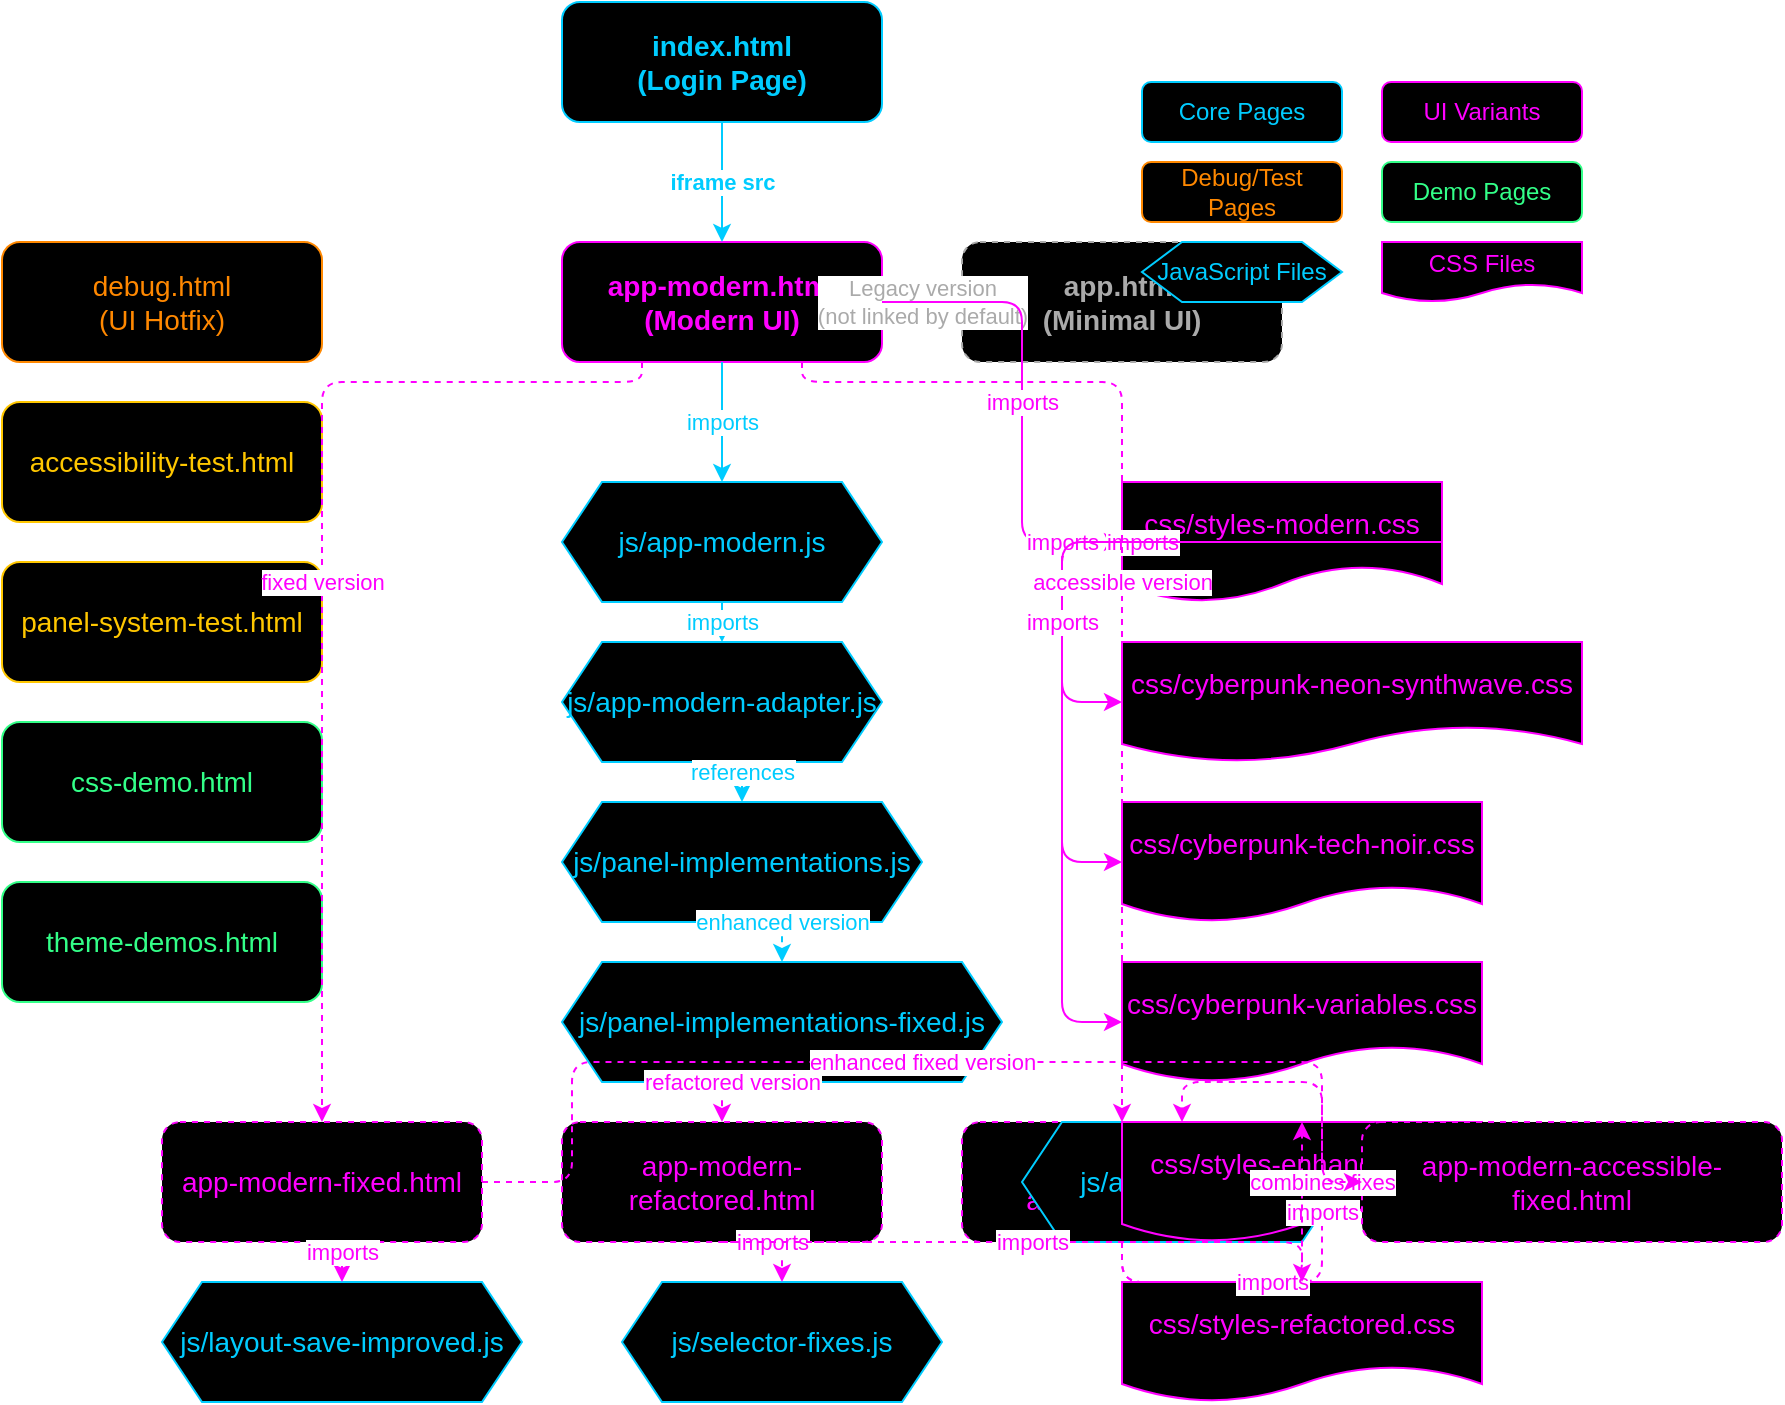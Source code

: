 <mxfile>
    <diagram id="cyberpunk-gm-screen-structure" name="Cyberpunk GM Screen Site Map">
        <mxGraphModel dx="1354" dy="790" grid="1" gridSize="10" guides="1" tooltips="1" connect="1" arrows="1" fold="1" page="1" pageScale="1" pageWidth="850" pageHeight="1100" math="0" shadow="0">
            <root>
                <mxCell id="0"/>
                <mxCell id="1" parent="0"/>
                <!-- Main Entry Points -->
                <mxCell id="2" value="index.html&lt;br&gt;(Login Page)" style="rounded=1;whiteSpace=wrap;html=1;fillColor=#000000;strokeColor=#00CCFF;fontColor=#00CCFF;fontStyle=1;fontSize=14;" vertex="1" parent="1">
                    <mxGeometry x="320" y="40" width="160" height="60" as="geometry"/>
                </mxCell>
                
                <!-- Main App Pages -->
                <mxCell id="3" value="app-modern.html&lt;br&gt;(Modern UI)" style="rounded=1;whiteSpace=wrap;html=1;fillColor=#000000;strokeColor=#FF00FF;fontColor=#FF00FF;fontStyle=1;fontSize=14;" vertex="1" parent="1">
                    <mxGeometry x="320" y="160" width="160" height="60" as="geometry"/>
                </mxCell>
                
                <mxCell id="4" value="app.html&lt;br&gt;(Minimal UI)" style="rounded=1;whiteSpace=wrap;html=1;fillColor=#000000;strokeColor=#AAAAAA;fontColor=#AAAAAA;fontStyle=1;fontSize=14;dashed=1;" vertex="1" parent="1">
                    <mxGeometry x="520" y="160" width="160" height="60" as="geometry"/>
                </mxCell>
                
                <!-- Connection from index to app-modern -->
                <mxCell id="5" value="iframe src" style="edgeStyle=orthogonalEdgeStyle;rounded=1;orthogonalLoop=1;jettySize=auto;html=1;exitX=0.5;exitY=1;exitDx=0;exitDy=0;entryX=0.5;entryY=0;entryDx=0;entryDy=0;strokeColor=#00CCFF;fontColor=#00CCFF;fontStyle=1;" edge="1" parent="1" source="2" target="3">
                    <mxGeometry relative="1" as="geometry"/>
                </mxCell>
                
                <!-- Connection for legacy app -->
                <mxCell id="6" value="Legacy version&lt;br&gt;(not linked by default)" style="edgeStyle=orthogonalEdgeStyle;rounded=1;orthogonalLoop=1;jettySize=auto;html=1;exitX=1;exitY=0.5;exitDx=0;exitDy=0;entryX=0;entryY=0.5;entryDx=0;entryDy=0;dashed=1;strokeColor=#AAAAAA;fontColor=#AAAAAA;" edge="1" parent="1" source="3" target="4">
                    <mxGeometry relative="1" as="geometry"/>
                </mxCell>
                
                <!-- Test and Debug Pages -->
                <mxCell id="7" value="debug.html&lt;br&gt;(UI Hotfix)" style="rounded=1;whiteSpace=wrap;html=1;fillColor=#000000;strokeColor=#FF8800;fontColor=#FF8800;fontSize=14;" vertex="1" parent="1">
                    <mxGeometry x="40" y="160" width="160" height="60" as="geometry"/>
                </mxCell>
                
                <mxCell id="9" value="accessibility-test.html" style="rounded=1;whiteSpace=wrap;html=1;fillColor=#000000;strokeColor=#FFC700;fontColor=#FFC700;fontSize=14;" vertex="1" parent="1">
                    <mxGeometry x="40" y="240" width="160" height="60" as="geometry"/>
                </mxCell>
                
                <mxCell id="10" value="panel-system-test.html" style="rounded=1;whiteSpace=wrap;html=1;fillColor=#000000;strokeColor=#FFC700;fontColor=#FFC700;fontSize=14;" vertex="1" parent="1">
                    <mxGeometry x="40" y="320" width="160" height="60" as="geometry"/>
                </mxCell>
                
                <!-- CSS Demo Pages -->
                <mxCell id="11" value="css-demo.html" style="rounded=1;whiteSpace=wrap;html=1;fillColor=#000000;strokeColor=#33FF88;fontColor=#33FF88;fontSize=14;" vertex="1" parent="1">
                    <mxGeometry x="40" y="400" width="160" height="60" as="geometry"/>
                </mxCell>
                
                <mxCell id="12" value="theme-demos.html" style="rounded=1;whiteSpace=wrap;html=1;fillColor=#000000;strokeColor=#33FF88;fontColor=#33FF88;fontSize=14;" vertex="1" parent="1">
                    <mxGeometry x="40" y="480" width="160" height="60" as="geometry"/>
                </mxCell>
                
                <!-- JavaScript Files -->
                <mxCell id="13" value="js/app-modern.js" style="shape=hexagon;perimeter=hexagonPerimeter2;whiteSpace=wrap;html=1;fixedSize=1;fillColor=#000000;strokeColor=#00CCFF;fontColor=#00CCFF;fontSize=14;" vertex="1" parent="1">
                    <mxGeometry x="320" y="280" width="160" height="60" as="geometry"/>
                </mxCell>
                
                <mxCell id="14" value="js/app-modern-adapter.js" style="shape=hexagon;perimeter=hexagonPerimeter2;whiteSpace=wrap;html=1;fixedSize=1;fillColor=#000000;strokeColor=#00CCFF;fontColor=#00CCFF;fontSize=14;" vertex="1" parent="1">
                    <mxGeometry x="320" y="360" width="160" height="60" as="geometry"/>
                </mxCell>
                
                <mxCell id="15" value="js/panel-implementations.js" style="shape=hexagon;perimeter=hexagonPerimeter2;whiteSpace=wrap;html=1;fixedSize=1;fillColor=#000000;strokeColor=#00CCFF;fontColor=#00CCFF;fontSize=14;" vertex="1" parent="1">
                    <mxGeometry x="320" y="440" width="180" height="60" as="geometry"/>
                </mxCell>
                
                <mxCell id="16" value="js/panel-implementations-fixed.js" style="shape=hexagon;perimeter=hexagonPerimeter2;whiteSpace=wrap;html=1;fixedSize=1;fillColor=#000000;strokeColor=#00CCFF;fontColor=#00CCFF;fontSize=14;" vertex="1" parent="1">
                    <mxGeometry x="320" y="520" width="220" height="60" as="geometry"/>
                </mxCell>
                
                <!-- CSS Files -->
                <mxCell id="17" value="css/styles-modern.css" style="shape=document;whiteSpace=wrap;html=1;boundedLbl=1;fillColor=#000000;strokeColor=#FF00FF;fontColor=#FF00FF;fontSize=14;" vertex="1" parent="1">
                    <mxGeometry x="600" y="280" width="160" height="60" as="geometry"/>
                </mxCell>
                
                <mxCell id="18" value="css/cyberpunk-neon-synthwave.css" style="shape=document;whiteSpace=wrap;html=1;boundedLbl=1;fillColor=#000000;strokeColor=#FF00FF;fontColor=#FF00FF;fontSize=14;" vertex="1" parent="1">
                    <mxGeometry x="600" y="360" width="230" height="60" as="geometry"/>
                </mxCell>
                
                <mxCell id="19" value="css/cyberpunk-tech-noir.css" style="shape=document;whiteSpace=wrap;html=1;boundedLbl=1;fillColor=#000000;strokeColor=#FF00FF;fontColor=#FF00FF;fontSize=14;" vertex="1" parent="1">
                    <mxGeometry x="600" y="440" width="180" height="60" as="geometry"/>
                </mxCell>
                
                <mxCell id="20" value="css/cyberpunk-variables.css" style="shape=document;whiteSpace=wrap;html=1;boundedLbl=1;fillColor=#000000;strokeColor=#FF00FF;fontColor=#FF00FF;fontSize=14;" vertex="1" parent="1">
                    <mxGeometry x="600" y="520" width="180" height="60" as="geometry"/>
                </mxCell>
                
                <!-- Connections between app-modern and JS files -->
                <mxCell id="21" value="imports" style="edgeStyle=orthogonalEdgeStyle;rounded=1;orthogonalLoop=1;jettySize=auto;html=1;exitX=0.5;exitY=1;exitDx=0;exitDy=0;entryX=0.5;entryY=0;entryDx=0;entryDy=0;strokeColor=#00CCFF;fontColor=#00CCFF;" edge="1" parent="1" source="3" target="13">
                    <mxGeometry relative="1" as="geometry"/>
                </mxCell>
                
                <mxCell id="22" value="imports" style="edgeStyle=orthogonalEdgeStyle;rounded=1;orthogonalLoop=1;jettySize=auto;html=1;exitX=0.5;exitY=1;exitDx=0;exitDy=0;entryX=0.5;entryY=0;entryDx=0;entryDy=0;strokeColor=#00CCFF;fontColor=#00CCFF;" edge="1" parent="1" source="13" target="14">
                    <mxGeometry relative="1" as="geometry"/>
                </mxCell>
                
                <mxCell id="23" value="references" style="edgeStyle=orthogonalEdgeStyle;rounded=1;orthogonalLoop=1;jettySize=auto;html=1;exitX=0.5;exitY=1;exitDx=0;exitDy=0;entryX=0.5;entryY=0;entryDx=0;entryDy=0;strokeColor=#00CCFF;fontColor=#00CCFF;" edge="1" parent="1" source="14" target="15">
                    <mxGeometry relative="1" as="geometry"/>
                </mxCell>
                
                <mxCell id="24" value="enhanced version" style="edgeStyle=orthogonalEdgeStyle;rounded=1;orthogonalLoop=1;jettySize=auto;html=1;exitX=0.5;exitY=1;exitDx=0;exitDy=0;entryX=0.5;entryY=0;entryDx=0;entryDy=0;strokeColor=#00CCFF;fontColor=#00CCFF;dashed=1;" edge="1" parent="1" source="15" target="16">
                    <mxGeometry relative="1" as="geometry"/>
                </mxCell>
                
                <!-- Connections between app-modern and CSS files -->
                <mxCell id="25" value="imports" style="edgeStyle=orthogonalEdgeStyle;rounded=1;orthogonalLoop=1;jettySize=auto;html=1;exitX=1;exitY=0.5;exitDx=0;exitDy=0;entryX=0;entryY=0.5;entryDx=0;entryDy=0;strokeColor=#FF00FF;fontColor=#FF00FF;" edge="1" parent="1" source="3" target="17">
                    <mxGeometry relative="1" as="geometry">
                        <Array as="points">
                            <mxPoint x="550" y="190"/>
                            <mxPoint x="550" y="310"/>
                        </Array>
                    </mxGeometry>
                </mxCell>
                
                <mxCell id="26" value="imports" style="edgeStyle=orthogonalEdgeStyle;rounded=1;orthogonalLoop=1;jettySize=auto;html=1;exitX=1;exitY=0.5;exitDx=0;exitDy=0;entryX=0;entryY=0.5;entryDx=0;entryDy=0;strokeColor=#FF00FF;fontColor=#FF00FF;" edge="1" parent="1" source="17" target="18">
                    <mxGeometry relative="1" as="geometry">
                        <Array as="points">
                            <mxPoint x="570" y="310"/>
                            <mxPoint x="570" y="390"/>
                        </Array>
                    </mxGeometry>
                </mxCell>
                
                <mxCell id="27" value="imports" style="edgeStyle=orthogonalEdgeStyle;rounded=1;orthogonalLoop=1;jettySize=auto;html=1;exitX=1;exitY=0.5;exitDx=0;exitDy=0;entryX=0;entryY=0.5;entryDx=0;entryDy=0;strokeColor=#FF00FF;fontColor=#FF00FF;" edge="1" parent="1" source="17" target="19">
                    <mxGeometry relative="1" as="geometry">
                        <Array as="points">
                            <mxPoint x="570" y="310"/>
                            <mxPoint x="570" y="470"/>
                        </Array>
                    </mxGeometry>
                </mxCell>
                
                <mxCell id="28" value="imports" style="edgeStyle=orthogonalEdgeStyle;rounded=1;orthogonalLoop=1;jettySize=auto;html=1;exitX=1;exitY=0.5;exitDx=0;exitDy=0;entryX=0;entryY=0.5;entryDx=0;entryDy=0;strokeColor=#FF00FF;fontColor=#FF00FF;" edge="1" parent="1" source="17" target="20">
                    <mxGeometry relative="1" as="geometry">
                        <Array as="points">
                            <mxPoint x="570" y="310"/>
                            <mxPoint x="570" y="550"/>
                        </Array>
                    </mxGeometry>
                </mxCell>
                
                <!-- Variant Pages Based on app-modern -->
                <mxCell id="29" value="app-modern-fixed.html" style="rounded=1;whiteSpace=wrap;html=1;fillColor=#000000;strokeColor=#FF00FF;fontColor=#FF00FF;fontSize=14;dashed=1;" vertex="1" parent="1">
                    <mxGeometry x="120" y="600" width="160" height="60" as="geometry"/>
                </mxCell>
                
                <mxCell id="30" value="app-modern-refactored.html" style="rounded=1;whiteSpace=wrap;html=1;fillColor=#000000;strokeColor=#FF00FF;fontColor=#FF00FF;fontSize=14;dashed=1;" vertex="1" parent="1">
                    <mxGeometry x="320" y="600" width="160" height="60" as="geometry"/>
                </mxCell>
                
                <mxCell id="31" value="app-modern-accessible.html" style="rounded=1;whiteSpace=wrap;html=1;fillColor=#000000;strokeColor=#FF00FF;fontColor=#FF00FF;fontSize=14;dashed=1;" vertex="1" parent="1">
                    <mxGeometry x="520" y="600" width="160" height="60" as="geometry"/>
                </mxCell>
                
                <!-- Connect all versions to main app-modern -->
                <mxCell id="32" value="fixed version" style="edgeStyle=orthogonalEdgeStyle;rounded=1;orthogonalLoop=1;jettySize=auto;html=1;exitX=0.25;exitY=1;exitDx=0;exitDy=0;entryX=0.5;entryY=0;entryDx=0;entryDy=0;strokeColor=#FF00FF;fontColor=#FF00FF;dashed=1;" edge="1" parent="1" source="3" target="29">
                    <mxGeometry relative="1" as="geometry">
                        <Array as="points">
                            <mxPoint x="360" y="230"/>
                            <mxPoint x="200" y="230"/>
                        </Array>
                    </mxGeometry>
                </mxCell>
                
                <mxCell id="33" value="refactored version" style="edgeStyle=orthogonalEdgeStyle;rounded=1;orthogonalLoop=1;jettySize=auto;html=1;exitX=0.5;exitY=1;exitDx=0;exitDy=0;entryX=0.5;entryY=0;entryDx=0;entryDy=0;strokeColor=#FF00FF;fontColor=#FF00FF;dashed=1;" edge="1" parent="1" source="16" target="30">
                    <mxGeometry relative="1" as="geometry"/>
                </mxCell>
                
                <mxCell id="34" value="accessible version" style="edgeStyle=orthogonalEdgeStyle;rounded=1;orthogonalLoop=1;jettySize=auto;html=1;exitX=0.75;exitY=1;exitDx=0;exitDy=0;entryX=0.5;entryY=0;entryDx=0;entryDy=0;strokeColor=#FF00FF;fontColor=#FF00FF;dashed=1;" edge="1" parent="1" source="3" target="31">
                    <mxGeometry relative="1" as="geometry">
                        <Array as="points">
                            <mxPoint x="440" y="230"/>
                            <mxPoint x="600" y="230"/>
                        </Array>
                    </mxGeometry>
                </mxCell>
                
                <!-- Additional Utility Files -->
                <mxCell id="42" value="js/accessibility.js" style="shape=hexagon;perimeter=hexagonPerimeter2;whiteSpace=wrap;html=1;fixedSize=1;fillColor=#000000;strokeColor=#00CCFF;fontColor=#00CCFF;fontSize=14;" vertex="1" parent="1">
                    <mxGeometry x="550" y="600" width="160" height="60" as="geometry"/>
                </mxCell>
                
                <mxCell id="43" value="js/layout-save-improved.js" style="shape=hexagon;perimeter=hexagonPerimeter2;whiteSpace=wrap;html=1;fixedSize=1;fillColor=#000000;strokeColor=#00CCFF;fontColor=#00CCFF;fontSize=14;" vertex="1" parent="1">
                    <mxGeometry x="120" y="680" width="180" height="60" as="geometry"/>
                </mxCell>
                
                <mxCell id="44" value="js/selector-fixes.js" style="shape=hexagon;perimeter=hexagonPerimeter2;whiteSpace=wrap;html=1;fixedSize=1;fillColor=#000000;strokeColor=#00CCFF;fontColor=#00CCFF;fontSize=14;" vertex="1" parent="1">
                    <mxGeometry x="350" y="680" width="160" height="60" as="geometry"/>
                </mxCell>
                
                <mxCell id="45" value="css/styles-enhanced.css" style="shape=document;whiteSpace=wrap;html=1;boundedLbl=1;fillColor=#000000;strokeColor=#FF00FF;fontColor=#FF00FF;fontSize=14;" vertex="1" parent="1">
                    <mxGeometry x="600" y="600" width="180" height="60" as="geometry"/>
                </mxCell>
                
                <mxCell id="46" value="css/styles-refactored.css" style="shape=document;whiteSpace=wrap;html=1;boundedLbl=1;fillColor=#000000;strokeColor=#FF00FF;fontColor=#FF00FF;fontSize=14;" vertex="1" parent="1">
                    <mxGeometry x="600" y="680" width="180" height="60" as="geometry"/>
                </mxCell>
                
                <!-- Additional Connections -->
                <mxCell id="47" value="imports" style="edgeStyle=orthogonalEdgeStyle;rounded=1;orthogonalLoop=1;jettySize=auto;html=1;exitX=0.5;exitY=1;exitDx=0;exitDy=0;entryX=0.5;entryY=0;entryDx=0;entryDy=0;strokeColor=#FF00FF;fontColor=#FF00FF;dashed=1;" edge="1" parent="1" source="31" target="42">
                    <mxGeometry relative="1" as="geometry"/>
                </mxCell>
                
                <mxCell id="48" value="imports" style="edgeStyle=orthogonalEdgeStyle;rounded=1;orthogonalLoop=1;jettySize=auto;html=1;exitX=0.5;exitY=1;exitDx=0;exitDy=0;entryX=0.5;entryY=0;entryDx=0;entryDy=0;strokeColor=#FF00FF;fontColor=#FF00FF;dashed=1;" edge="1" parent="1" source="31" target="45">
                    <mxGeometry relative="1" as="geometry">
                        <Array as="points">
                            <mxPoint x="600" y="680"/>
                            <mxPoint x="690" y="680"/>
                        </Array>
                    </mxGeometry>
                </mxCell>
                
                <mxCell id="49" value="imports" style="edgeStyle=orthogonalEdgeStyle;rounded=1;orthogonalLoop=1;jettySize=auto;html=1;exitX=0.5;exitY=1;exitDx=0;exitDy=0;entryX=0.5;entryY=0;entryDx=0;entryDy=0;strokeColor=#FF00FF;fontColor=#FF00FF;dashed=1;" edge="1" parent="1" source="30" target="44">
                    <mxGeometry relative="1" as="geometry"/>
                </mxCell>
                
                <mxCell id="50" value="imports" style="edgeStyle=orthogonalEdgeStyle;rounded=1;orthogonalLoop=1;jettySize=auto;html=1;exitX=0.5;exitY=1;exitDx=0;exitDy=0;entryX=0.5;entryY=0;entryDx=0;entryDy=0;strokeColor=#FF00FF;fontColor=#FF00FF;dashed=1;" edge="1" parent="1" source="30" target="46">
                    <mxGeometry relative="1" as="geometry">
                        <Array as="points">
                            <mxPoint x="400" y="660"/>
                            <mxPoint x="690" y="660"/>
                        </Array>
                    </mxGeometry>
                </mxCell>
                
                <mxCell id="51" value="imports" style="edgeStyle=orthogonalEdgeStyle;rounded=1;orthogonalLoop=1;jettySize=auto;html=1;exitX=0.5;exitY=1;exitDx=0;exitDy=0;entryX=0.5;entryY=0;entryDx=0;entryDy=0;strokeColor=#FF00FF;fontColor=#FF00FF;dashed=1;" edge="1" parent="1" source="29" target="43">
                    <mxGeometry relative="1" as="geometry"/>
                </mxCell>
                
                <!-- Legend Box -->
                <mxCell id="35" value="LEGEND" style="text;html=1;strokeColor=none;fillColor=none;align=center;verticalAlign=middle;whiteSpace=wrap;rounded=0;fontColor=#FFFFFF;fontStyle=1;fontSize=14;" vertex="1" parent="1">
                    <mxGeometry x="660" y="40" width="60" height="30" as="geometry"/>
                </mxCell>
                
                <mxCell id="36" value="Core Pages" style="rounded=1;whiteSpace=wrap;html=1;fillColor=#000000;strokeColor=#00CCFF;fontColor=#00CCFF;fontSize=12;" vertex="1" parent="1">
                    <mxGeometry x="610" y="80" width="100" height="30" as="geometry"/>
                </mxCell>
                
                <mxCell id="37" value="UI Variants" style="rounded=1;whiteSpace=wrap;html=1;fillColor=#000000;strokeColor=#FF00FF;fontColor=#FF00FF;fontSize=12;" vertex="1" parent="1">
                    <mxGeometry x="730" y="80" width="100" height="30" as="geometry"/>
                </mxCell>
                
                <mxCell id="38" value="Debug/Test Pages" style="rounded=1;whiteSpace=wrap;html=1;fillColor=#000000;strokeColor=#FF8800;fontColor=#FF8800;fontSize=12;" vertex="1" parent="1">
                    <mxGeometry x="610" y="120" width="100" height="30" as="geometry"/>
                </mxCell>
                
                <mxCell id="39" value="Demo Pages" style="rounded=1;whiteSpace=wrap;html=1;fillColor=#000000;strokeColor=#33FF88;fontColor=#33FF88;fontSize=12;" vertex="1" parent="1">
                    <mxGeometry x="730" y="120" width="100" height="30" as="geometry"/>
                </mxCell>
                
                <mxCell id="40" value="JavaScript Files" style="shape=hexagon;perimeter=hexagonPerimeter2;whiteSpace=wrap;html=1;fixedSize=1;fillColor=#000000;strokeColor=#00CCFF;fontColor=#00CCFF;fontSize=12;" vertex="1" parent="1">
                    <mxGeometry x="610" y="160" width="100" height="30" as="geometry"/>
                </mxCell>
                
                <mxCell id="41" value="CSS Files" style="shape=document;whiteSpace=wrap;html=1;boundedLbl=1;fillColor=#000000;strokeColor=#FF00FF;fontColor=#FF00FF;fontSize=12;" vertex="1" parent="1">
                    <mxGeometry x="730" y="160" width="100" height="30" as="geometry"/>
                </mxCell>
                
                <!-- Fully Accessible Version -->
                <mxCell id="52" value="app-modern-accessible-fixed.html" style="rounded=1;whiteSpace=wrap;html=1;fillColor=#000000;strokeColor=#FF00FF;fontColor=#FF00FF;fontSize=14;dashed=1;" vertex="1" parent="1">
                    <mxGeometry x="720" y="600" width="210" height="60" as="geometry"/>
                </mxCell>
                
                <mxCell id="53" value="combines fixes" style="edgeStyle=orthogonalEdgeStyle;rounded=1;orthogonalLoop=1;jettySize=auto;html=1;exitX=1;exitY=0.5;exitDx=0;exitDy=0;entryX=0;entryY=0.5;entryDx=0;entryDy=0;strokeColor=#FF00FF;fontColor=#FF00FF;dashed=1;" edge="1" parent="1" source="31" target="52">
                    <mxGeometry relative="1" as="geometry"/>
                </mxCell>
                
                <mxCell id="54" value="enhanced fixed version" style="edgeStyle=orthogonalEdgeStyle;rounded=1;orthogonalLoop=1;jettySize=auto;html=1;exitX=1;exitY=0.5;exitDx=0;exitDy=0;entryX=0;entryY=0.5;entryDx=0;entryDy=0;strokeColor=#FF00FF;fontColor=#FF00FF;dashed=1;" edge="1" parent="1" source="29" target="52">
                    <mxGeometry relative="1" as="geometry">
                        <Array as="points">
                            <mxPoint x="325" y="630"/>
                            <mxPoint x="325" y="570"/>
                            <mxPoint x="700" y="570"/>
                            <mxPoint x="700" y="630"/>
                        </Array>
                    </mxGeometry>
                </mxCell>
            </root>
        </mxGraphModel>
    </diagram>
</mxfile>